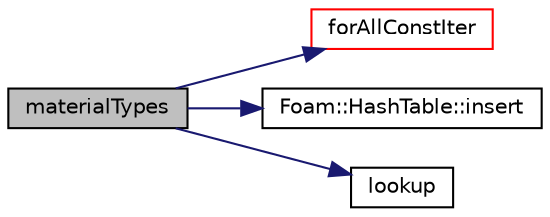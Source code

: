 digraph "materialTypes"
{
  bgcolor="transparent";
  edge [fontname="Helvetica",fontsize="10",labelfontname="Helvetica",labelfontsize="10"];
  node [fontname="Helvetica",fontsize="10",shape=record];
  rankdir="LR";
  Node1 [label="materialTypes",height=0.2,width=0.4,color="black", fillcolor="grey75", style="filled", fontcolor="black"];
  Node1 -> Node2 [color="midnightblue",fontsize="10",style="solid",fontname="Helvetica"];
  Node2 [label="forAllConstIter",height=0.2,width=0.4,color="red",URL="$a02960.html#ae21e2836509b0fa7f7cedf6493b11b09"];
  Node1 -> Node3 [color="midnightblue",fontsize="10",style="solid",fontname="Helvetica"];
  Node3 [label="Foam::HashTable::insert",height=0.2,width=0.4,color="black",URL="$a00984.html#a5eee1e0e199ad59b9cb3916cd42156e0",tooltip="Insert a new hashedEntry. "];
  Node1 -> Node4 [color="midnightblue",fontsize="10",style="solid",fontname="Helvetica"];
  Node4 [label="lookup",height=0.2,width=0.4,color="black",URL="$a03880.html#aa12e10d2264a98b7f09469676a073768"];
}

